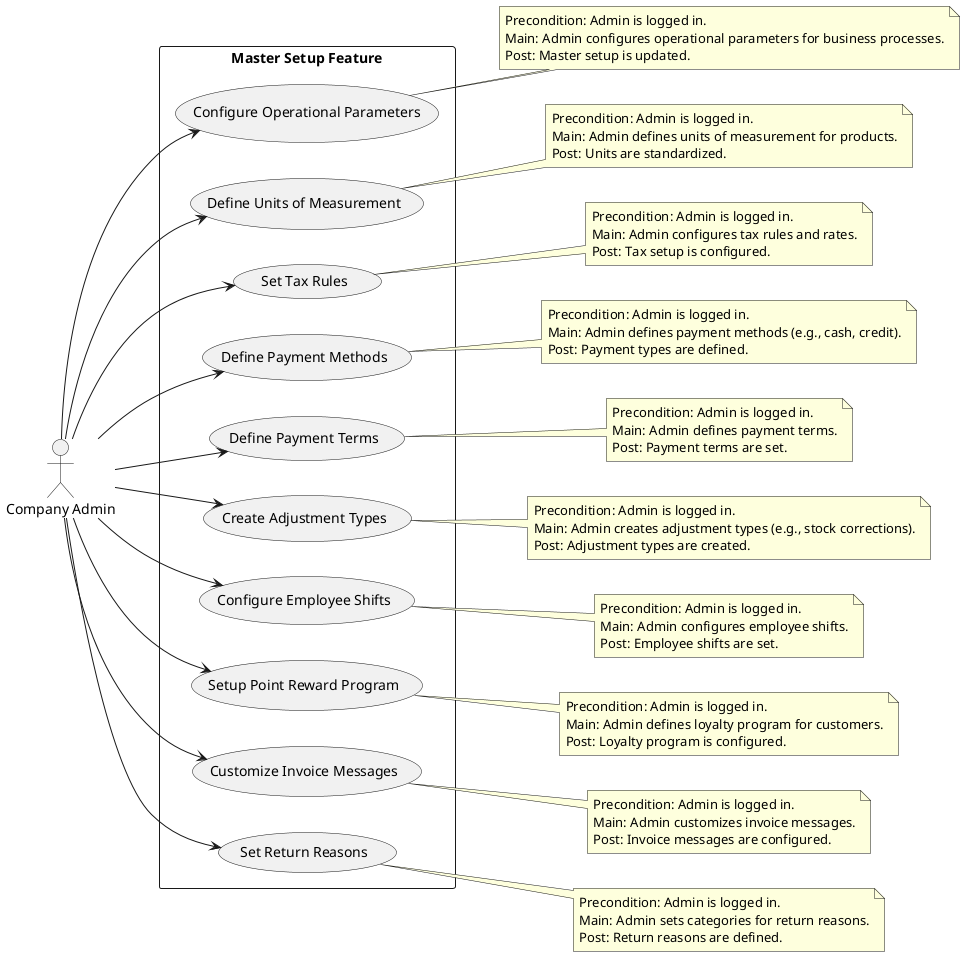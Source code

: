 @startuml
left to right direction

actor "Company Admin" as Admin

rectangle "Master Setup Feature" as System {
    usecase "Configure Operational Parameters" as UC_ConfigureMasterSetup
    usecase "Define Units of Measurement" as UC_UnitSetup
    usecase "Set Tax Rules" as UC_TaxSetup
    usecase "Define Payment Methods" as UC_PaymentTypeSetup
    usecase "Define Payment Terms" as UC_PaymentTermSetup
    usecase "Create Adjustment Types" as UC_AdjustmentTypeSetup
    usecase "Configure Employee Shifts" as UC_ShiftSetup
    usecase "Setup Point Reward Program" as UC_PointRewardSetup
    usecase "Customize Invoice Messages" as UC_InvoiceMessageSetup
    usecase "Set Return Reasons" as UC_ReturnReasonSetup
}

Admin --> UC_ConfigureMasterSetup
Admin --> UC_UnitSetup
Admin --> UC_TaxSetup
Admin --> UC_PaymentTypeSetup
Admin --> UC_PaymentTermSetup
Admin --> UC_AdjustmentTypeSetup
Admin --> UC_ShiftSetup
Admin --> UC_PointRewardSetup
Admin --> UC_InvoiceMessageSetup
Admin --> UC_ReturnReasonSetup

note right of UC_ConfigureMasterSetup
    Precondition: Admin is logged in.
    Main: Admin configures operational parameters for business processes.
    Post: Master setup is updated.
end note

note right of UC_UnitSetup
    Precondition: Admin is logged in.
    Main: Admin defines units of measurement for products.
    Post: Units are standardized.
end note

note right of UC_TaxSetup
    Precondition: Admin is logged in.
    Main: Admin configures tax rules and rates.
    Post: Tax setup is configured.
end note

note right of UC_PaymentTypeSetup
    Precondition: Admin is logged in.
    Main: Admin defines payment methods (e.g., cash, credit).
    Post: Payment types are defined.
end note

note right of UC_PaymentTermSetup
    Precondition: Admin is logged in.
    Main: Admin defines payment terms.
    Post: Payment terms are set.
end note

note right of UC_AdjustmentTypeSetup
    Precondition: Admin is logged in.
    Main: Admin creates adjustment types (e.g., stock corrections).
    Post: Adjustment types are created.
end note

note right of UC_ShiftSetup
    Precondition: Admin is logged in.
    Main: Admin configures employee shifts.
    Post: Employee shifts are set.
end note

note right of UC_PointRewardSetup
    Precondition: Admin is logged in.
    Main: Admin defines loyalty program for customers.
    Post: Loyalty program is configured.
end note

note right of UC_InvoiceMessageSetup
    Precondition: Admin is logged in.
    Main: Admin customizes invoice messages.
    Post: Invoice messages are configured.
end note

note right of UC_ReturnReasonSetup
    Precondition: Admin is logged in.
    Main: Admin sets categories for return reasons.
    Post: Return reasons are defined.
end note

@enduml
